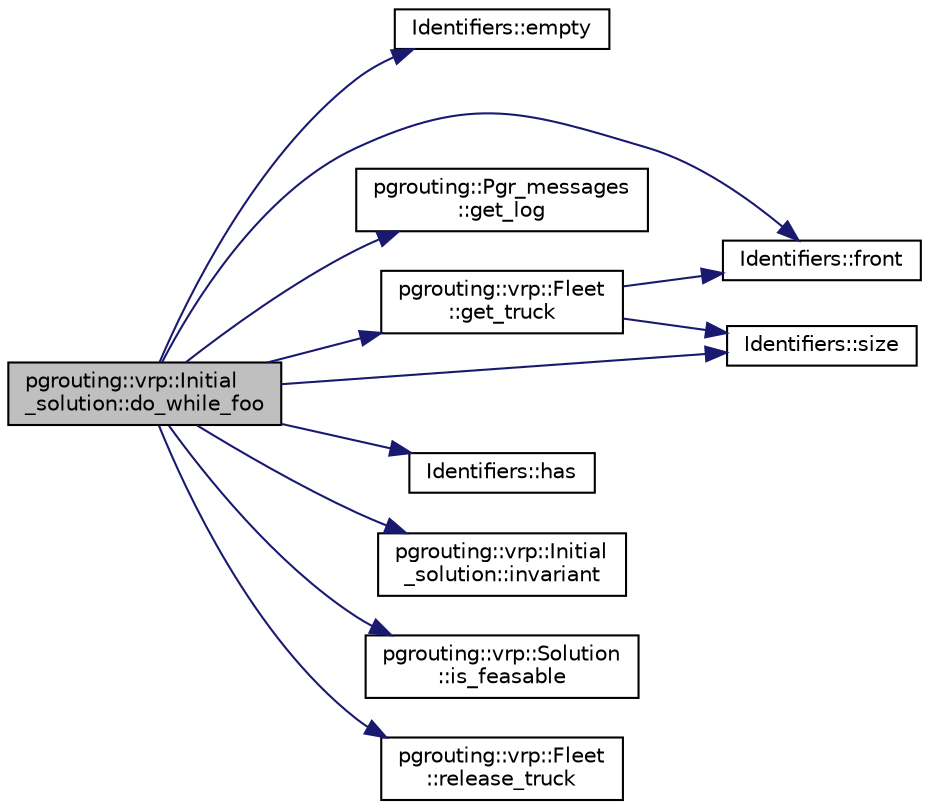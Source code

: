 digraph "pgrouting::vrp::Initial_solution::do_while_foo"
{
  edge [fontname="Helvetica",fontsize="10",labelfontname="Helvetica",labelfontsize="10"];
  node [fontname="Helvetica",fontsize="10",shape=record];
  rankdir="LR";
  Node84 [label="pgrouting::vrp::Initial\l_solution::do_while_foo",height=0.2,width=0.4,color="black", fillcolor="grey75", style="filled", fontcolor="black"];
  Node84 -> Node85 [color="midnightblue",fontsize="10",style="solid",fontname="Helvetica"];
  Node85 [label="Identifiers::empty",height=0.2,width=0.4,color="black", fillcolor="white", style="filled",URL="$classIdentifiers.html#a6d1a35df74df78a52e938c39dc64c640"];
  Node84 -> Node86 [color="midnightblue",fontsize="10",style="solid",fontname="Helvetica"];
  Node86 [label="Identifiers::front",height=0.2,width=0.4,color="black", fillcolor="white", style="filled",URL="$classIdentifiers.html#affc6862074203a87d8e80223b555d86b"];
  Node84 -> Node87 [color="midnightblue",fontsize="10",style="solid",fontname="Helvetica"];
  Node87 [label="pgrouting::Pgr_messages\l::get_log",height=0.2,width=0.4,color="black", fillcolor="white", style="filled",URL="$classpgrouting_1_1Pgr__messages.html#ad58fe923de5b229f4630b857cc34359b",tooltip="get_log "];
  Node84 -> Node88 [color="midnightblue",fontsize="10",style="solid",fontname="Helvetica"];
  Node88 [label="pgrouting::vrp::Fleet\l::get_truck",height=0.2,width=0.4,color="black", fillcolor="white", style="filled",URL="$classpgrouting_1_1vrp_1_1Fleet.html#a6ea2ff496416b26f55df04bd4d9d04c8"];
  Node88 -> Node86 [color="midnightblue",fontsize="10",style="solid",fontname="Helvetica"];
  Node88 -> Node89 [color="midnightblue",fontsize="10",style="solid",fontname="Helvetica"];
  Node89 [label="Identifiers::size",height=0.2,width=0.4,color="black", fillcolor="white", style="filled",URL="$classIdentifiers.html#afa735cce6596944fc64f95f4995ccc8e"];
  Node84 -> Node90 [color="midnightblue",fontsize="10",style="solid",fontname="Helvetica"];
  Node90 [label="Identifiers::has",height=0.2,width=0.4,color="black", fillcolor="white", style="filled",URL="$classIdentifiers.html#abc73ed57af79c12963989657f99d4662",tooltip="true ids() has element "];
  Node84 -> Node91 [color="midnightblue",fontsize="10",style="solid",fontname="Helvetica"];
  Node91 [label="pgrouting::vrp::Initial\l_solution::invariant",height=0.2,width=0.4,color="black", fillcolor="white", style="filled",URL="$classpgrouting_1_1vrp_1_1Initial__solution.html#ac2b7f0f11fe094e0a6964ce847542811"];
  Node84 -> Node92 [color="midnightblue",fontsize="10",style="solid",fontname="Helvetica"];
  Node92 [label="pgrouting::vrp::Solution\l::is_feasable",height=0.2,width=0.4,color="black", fillcolor="white", style="filled",URL="$classpgrouting_1_1vrp_1_1Solution.html#ac3e8bf605c6fd5e6eceac4ddd7255bcb"];
  Node84 -> Node93 [color="midnightblue",fontsize="10",style="solid",fontname="Helvetica"];
  Node93 [label="pgrouting::vrp::Fleet\l::release_truck",height=0.2,width=0.4,color="black", fillcolor="white", style="filled",URL="$classpgrouting_1_1vrp_1_1Fleet.html#acd7853577b19e5344afe1c82dbd241b7"];
  Node84 -> Node89 [color="midnightblue",fontsize="10",style="solid",fontname="Helvetica"];
}

